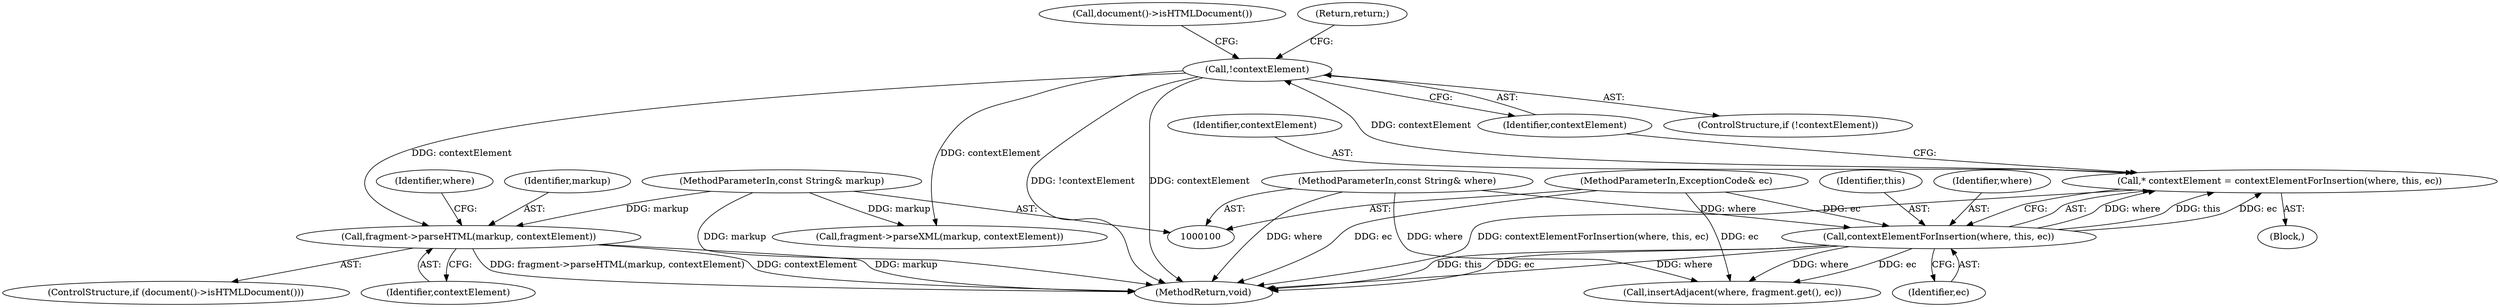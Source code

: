 digraph "1_Chrome_73edae623529f04c668268de49d00324b96166a2_5@del" {
"1000122" [label="(Call,fragment->parseHTML(markup, contextElement))"];
"1000102" [label="(MethodParameterIn,const String& markup)"];
"1000117" [label="(Call,!contextElement)"];
"1000110" [label="(Call,* contextElement = contextElementForInsertion(where, this, ec))"];
"1000112" [label="(Call,contextElementForInsertion(where, this, ec))"];
"1000101" [label="(MethodParameterIn,const String& where)"];
"1000103" [label="(MethodParameterIn,ExceptionCode& ec)"];
"1000110" [label="(Call,* contextElement = contextElementForInsertion(where, this, ec))"];
"1000116" [label="(ControlStructure,if (!contextElement))"];
"1000103" [label="(MethodParameterIn,ExceptionCode& ec)"];
"1000117" [label="(Call,!contextElement)"];
"1000133" [label="(Call,insertAdjacent(where, fragment.get(), ec))"];
"1000104" [label="(Block,)"];
"1000121" [label="(Call,document()->isHTMLDocument())"];
"1000129" [label="(Call,fragment->parseXML(markup, contextElement))"];
"1000112" [label="(Call,contextElementForInsertion(where, this, ec))"];
"1000102" [label="(MethodParameterIn,const String& markup)"];
"1000114" [label="(Identifier,this)"];
"1000120" [label="(ControlStructure,if (document()->isHTMLDocument()))"];
"1000115" [label="(Identifier,ec)"];
"1000101" [label="(MethodParameterIn,const String& where)"];
"1000134" [label="(Identifier,where)"];
"1000124" [label="(Identifier,contextElement)"];
"1000123" [label="(Identifier,markup)"];
"1000119" [label="(Return,return;)"];
"1000118" [label="(Identifier,contextElement)"];
"1000111" [label="(Identifier,contextElement)"];
"1000113" [label="(Identifier,where)"];
"1000122" [label="(Call,fragment->parseHTML(markup, contextElement))"];
"1000137" [label="(MethodReturn,void)"];
"1000122" -> "1000120"  [label="AST: "];
"1000122" -> "1000124"  [label="CFG: "];
"1000123" -> "1000122"  [label="AST: "];
"1000124" -> "1000122"  [label="AST: "];
"1000134" -> "1000122"  [label="CFG: "];
"1000122" -> "1000137"  [label="DDG: markup"];
"1000122" -> "1000137"  [label="DDG: fragment->parseHTML(markup, contextElement)"];
"1000122" -> "1000137"  [label="DDG: contextElement"];
"1000102" -> "1000122"  [label="DDG: markup"];
"1000117" -> "1000122"  [label="DDG: contextElement"];
"1000102" -> "1000100"  [label="AST: "];
"1000102" -> "1000137"  [label="DDG: markup"];
"1000102" -> "1000129"  [label="DDG: markup"];
"1000117" -> "1000116"  [label="AST: "];
"1000117" -> "1000118"  [label="CFG: "];
"1000118" -> "1000117"  [label="AST: "];
"1000119" -> "1000117"  [label="CFG: "];
"1000121" -> "1000117"  [label="CFG: "];
"1000117" -> "1000137"  [label="DDG: !contextElement"];
"1000117" -> "1000137"  [label="DDG: contextElement"];
"1000110" -> "1000117"  [label="DDG: contextElement"];
"1000117" -> "1000129"  [label="DDG: contextElement"];
"1000110" -> "1000104"  [label="AST: "];
"1000110" -> "1000112"  [label="CFG: "];
"1000111" -> "1000110"  [label="AST: "];
"1000112" -> "1000110"  [label="AST: "];
"1000118" -> "1000110"  [label="CFG: "];
"1000110" -> "1000137"  [label="DDG: contextElementForInsertion(where, this, ec)"];
"1000112" -> "1000110"  [label="DDG: where"];
"1000112" -> "1000110"  [label="DDG: this"];
"1000112" -> "1000110"  [label="DDG: ec"];
"1000112" -> "1000115"  [label="CFG: "];
"1000113" -> "1000112"  [label="AST: "];
"1000114" -> "1000112"  [label="AST: "];
"1000115" -> "1000112"  [label="AST: "];
"1000112" -> "1000137"  [label="DDG: this"];
"1000112" -> "1000137"  [label="DDG: ec"];
"1000112" -> "1000137"  [label="DDG: where"];
"1000101" -> "1000112"  [label="DDG: where"];
"1000103" -> "1000112"  [label="DDG: ec"];
"1000112" -> "1000133"  [label="DDG: where"];
"1000112" -> "1000133"  [label="DDG: ec"];
"1000101" -> "1000100"  [label="AST: "];
"1000101" -> "1000137"  [label="DDG: where"];
"1000101" -> "1000133"  [label="DDG: where"];
"1000103" -> "1000100"  [label="AST: "];
"1000103" -> "1000137"  [label="DDG: ec"];
"1000103" -> "1000133"  [label="DDG: ec"];
}
